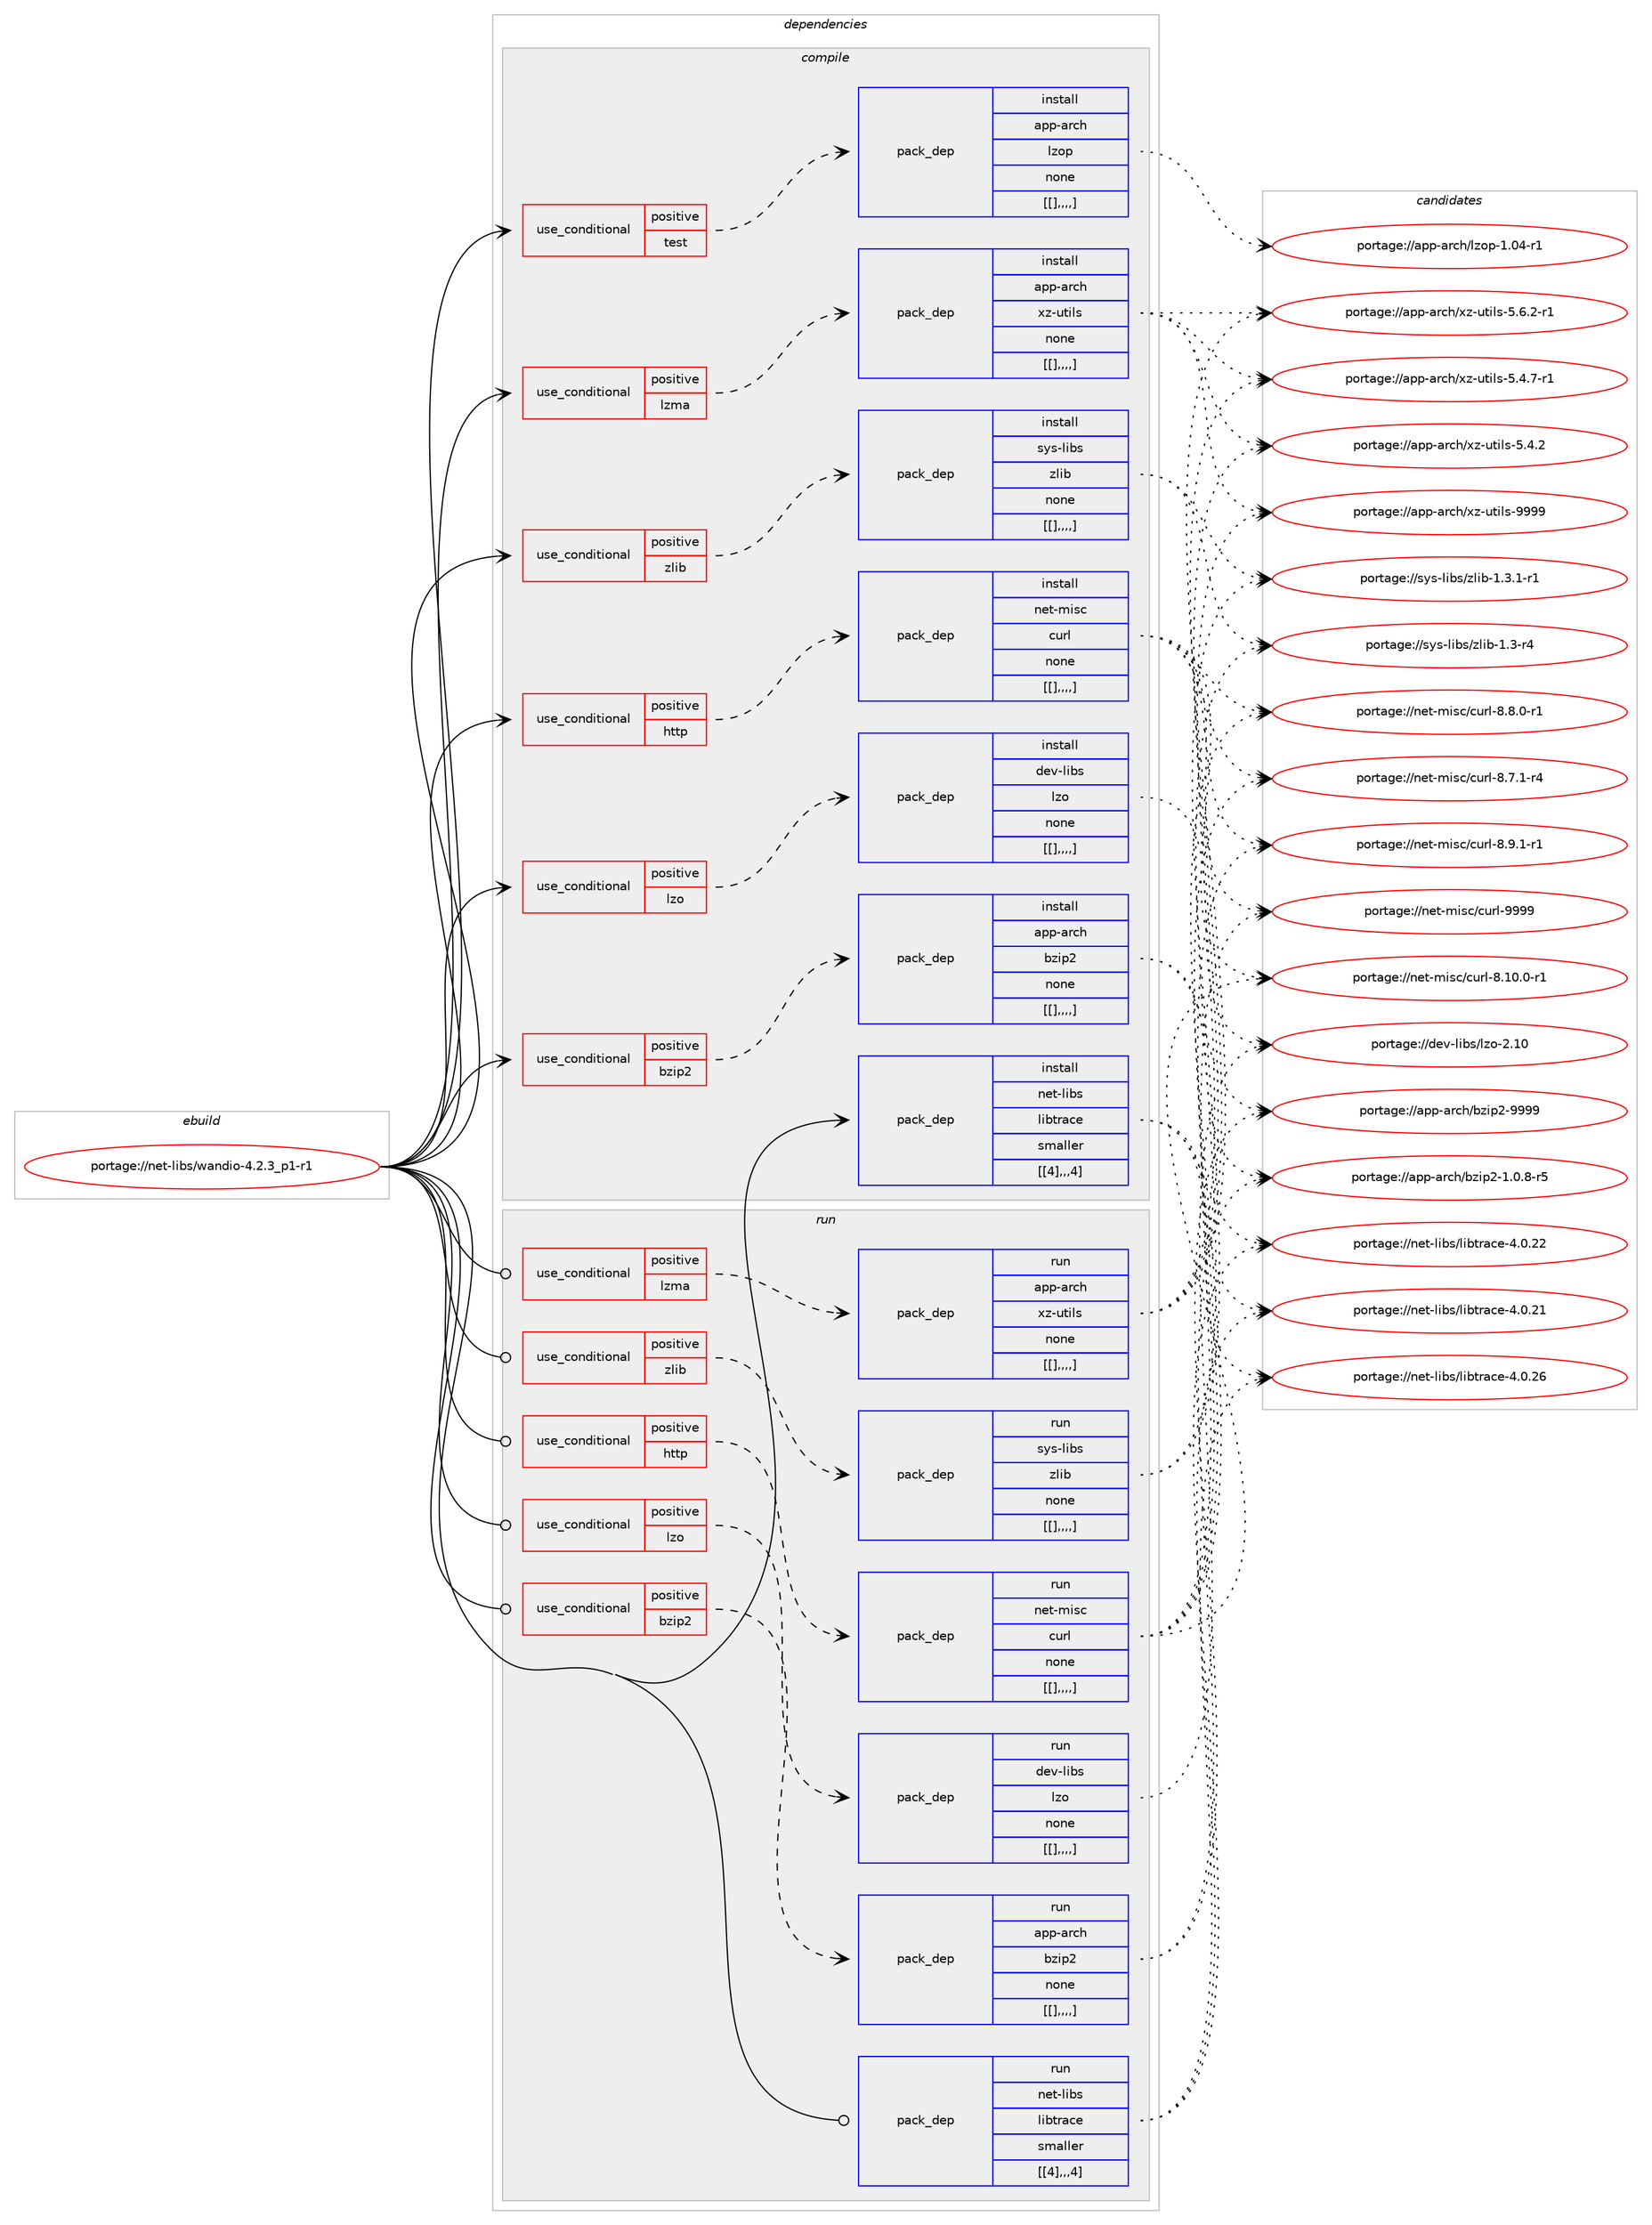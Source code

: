digraph prolog {

# *************
# Graph options
# *************

newrank=true;
concentrate=true;
compound=true;
graph [rankdir=LR,fontname=Helvetica,fontsize=10,ranksep=1.5];#, ranksep=2.5, nodesep=0.2];
edge  [arrowhead=vee];
node  [fontname=Helvetica,fontsize=10];

# **********
# The ebuild
# **********

subgraph cluster_leftcol {
color=gray;
label=<<i>ebuild</i>>;
id [label="portage://net-libs/wandio-4.2.3_p1-r1", color=red, width=4, href="../net-libs/wandio-4.2.3_p1-r1.svg"];
}

# ****************
# The dependencies
# ****************

subgraph cluster_midcol {
color=gray;
label=<<i>dependencies</i>>;
subgraph cluster_compile {
fillcolor="#eeeeee";
style=filled;
label=<<i>compile</i>>;
subgraph cond99366 {
dependency380767 [label=<<TABLE BORDER="0" CELLBORDER="1" CELLSPACING="0" CELLPADDING="4"><TR><TD ROWSPAN="3" CELLPADDING="10">use_conditional</TD></TR><TR><TD>positive</TD></TR><TR><TD>bzip2</TD></TR></TABLE>>, shape=none, color=red];
subgraph pack278579 {
dependency380768 [label=<<TABLE BORDER="0" CELLBORDER="1" CELLSPACING="0" CELLPADDING="4" WIDTH="220"><TR><TD ROWSPAN="6" CELLPADDING="30">pack_dep</TD></TR><TR><TD WIDTH="110">install</TD></TR><TR><TD>app-arch</TD></TR><TR><TD>bzip2</TD></TR><TR><TD>none</TD></TR><TR><TD>[[],,,,]</TD></TR></TABLE>>, shape=none, color=blue];
}
dependency380767:e -> dependency380768:w [weight=20,style="dashed",arrowhead="vee"];
}
id:e -> dependency380767:w [weight=20,style="solid",arrowhead="vee"];
subgraph cond99367 {
dependency380769 [label=<<TABLE BORDER="0" CELLBORDER="1" CELLSPACING="0" CELLPADDING="4"><TR><TD ROWSPAN="3" CELLPADDING="10">use_conditional</TD></TR><TR><TD>positive</TD></TR><TR><TD>http</TD></TR></TABLE>>, shape=none, color=red];
subgraph pack278580 {
dependency380770 [label=<<TABLE BORDER="0" CELLBORDER="1" CELLSPACING="0" CELLPADDING="4" WIDTH="220"><TR><TD ROWSPAN="6" CELLPADDING="30">pack_dep</TD></TR><TR><TD WIDTH="110">install</TD></TR><TR><TD>net-misc</TD></TR><TR><TD>curl</TD></TR><TR><TD>none</TD></TR><TR><TD>[[],,,,]</TD></TR></TABLE>>, shape=none, color=blue];
}
dependency380769:e -> dependency380770:w [weight=20,style="dashed",arrowhead="vee"];
}
id:e -> dependency380769:w [weight=20,style="solid",arrowhead="vee"];
subgraph cond99368 {
dependency380771 [label=<<TABLE BORDER="0" CELLBORDER="1" CELLSPACING="0" CELLPADDING="4"><TR><TD ROWSPAN="3" CELLPADDING="10">use_conditional</TD></TR><TR><TD>positive</TD></TR><TR><TD>lzma</TD></TR></TABLE>>, shape=none, color=red];
subgraph pack278581 {
dependency380772 [label=<<TABLE BORDER="0" CELLBORDER="1" CELLSPACING="0" CELLPADDING="4" WIDTH="220"><TR><TD ROWSPAN="6" CELLPADDING="30">pack_dep</TD></TR><TR><TD WIDTH="110">install</TD></TR><TR><TD>app-arch</TD></TR><TR><TD>xz-utils</TD></TR><TR><TD>none</TD></TR><TR><TD>[[],,,,]</TD></TR></TABLE>>, shape=none, color=blue];
}
dependency380771:e -> dependency380772:w [weight=20,style="dashed",arrowhead="vee"];
}
id:e -> dependency380771:w [weight=20,style="solid",arrowhead="vee"];
subgraph cond99369 {
dependency380773 [label=<<TABLE BORDER="0" CELLBORDER="1" CELLSPACING="0" CELLPADDING="4"><TR><TD ROWSPAN="3" CELLPADDING="10">use_conditional</TD></TR><TR><TD>positive</TD></TR><TR><TD>lzo</TD></TR></TABLE>>, shape=none, color=red];
subgraph pack278582 {
dependency380774 [label=<<TABLE BORDER="0" CELLBORDER="1" CELLSPACING="0" CELLPADDING="4" WIDTH="220"><TR><TD ROWSPAN="6" CELLPADDING="30">pack_dep</TD></TR><TR><TD WIDTH="110">install</TD></TR><TR><TD>dev-libs</TD></TR><TR><TD>lzo</TD></TR><TR><TD>none</TD></TR><TR><TD>[[],,,,]</TD></TR></TABLE>>, shape=none, color=blue];
}
dependency380773:e -> dependency380774:w [weight=20,style="dashed",arrowhead="vee"];
}
id:e -> dependency380773:w [weight=20,style="solid",arrowhead="vee"];
subgraph cond99370 {
dependency380775 [label=<<TABLE BORDER="0" CELLBORDER="1" CELLSPACING="0" CELLPADDING="4"><TR><TD ROWSPAN="3" CELLPADDING="10">use_conditional</TD></TR><TR><TD>positive</TD></TR><TR><TD>test</TD></TR></TABLE>>, shape=none, color=red];
subgraph pack278583 {
dependency380776 [label=<<TABLE BORDER="0" CELLBORDER="1" CELLSPACING="0" CELLPADDING="4" WIDTH="220"><TR><TD ROWSPAN="6" CELLPADDING="30">pack_dep</TD></TR><TR><TD WIDTH="110">install</TD></TR><TR><TD>app-arch</TD></TR><TR><TD>lzop</TD></TR><TR><TD>none</TD></TR><TR><TD>[[],,,,]</TD></TR></TABLE>>, shape=none, color=blue];
}
dependency380775:e -> dependency380776:w [weight=20,style="dashed",arrowhead="vee"];
}
id:e -> dependency380775:w [weight=20,style="solid",arrowhead="vee"];
subgraph cond99371 {
dependency380777 [label=<<TABLE BORDER="0" CELLBORDER="1" CELLSPACING="0" CELLPADDING="4"><TR><TD ROWSPAN="3" CELLPADDING="10">use_conditional</TD></TR><TR><TD>positive</TD></TR><TR><TD>zlib</TD></TR></TABLE>>, shape=none, color=red];
subgraph pack278584 {
dependency380778 [label=<<TABLE BORDER="0" CELLBORDER="1" CELLSPACING="0" CELLPADDING="4" WIDTH="220"><TR><TD ROWSPAN="6" CELLPADDING="30">pack_dep</TD></TR><TR><TD WIDTH="110">install</TD></TR><TR><TD>sys-libs</TD></TR><TR><TD>zlib</TD></TR><TR><TD>none</TD></TR><TR><TD>[[],,,,]</TD></TR></TABLE>>, shape=none, color=blue];
}
dependency380777:e -> dependency380778:w [weight=20,style="dashed",arrowhead="vee"];
}
id:e -> dependency380777:w [weight=20,style="solid",arrowhead="vee"];
subgraph pack278585 {
dependency380779 [label=<<TABLE BORDER="0" CELLBORDER="1" CELLSPACING="0" CELLPADDING="4" WIDTH="220"><TR><TD ROWSPAN="6" CELLPADDING="30">pack_dep</TD></TR><TR><TD WIDTH="110">install</TD></TR><TR><TD>net-libs</TD></TR><TR><TD>libtrace</TD></TR><TR><TD>smaller</TD></TR><TR><TD>[[4],,,4]</TD></TR></TABLE>>, shape=none, color=blue];
}
id:e -> dependency380779:w [weight=20,style="solid",arrowhead="vee"];
}
subgraph cluster_compileandrun {
fillcolor="#eeeeee";
style=filled;
label=<<i>compile and run</i>>;
}
subgraph cluster_run {
fillcolor="#eeeeee";
style=filled;
label=<<i>run</i>>;
subgraph cond99372 {
dependency380780 [label=<<TABLE BORDER="0" CELLBORDER="1" CELLSPACING="0" CELLPADDING="4"><TR><TD ROWSPAN="3" CELLPADDING="10">use_conditional</TD></TR><TR><TD>positive</TD></TR><TR><TD>bzip2</TD></TR></TABLE>>, shape=none, color=red];
subgraph pack278586 {
dependency380781 [label=<<TABLE BORDER="0" CELLBORDER="1" CELLSPACING="0" CELLPADDING="4" WIDTH="220"><TR><TD ROWSPAN="6" CELLPADDING="30">pack_dep</TD></TR><TR><TD WIDTH="110">run</TD></TR><TR><TD>app-arch</TD></TR><TR><TD>bzip2</TD></TR><TR><TD>none</TD></TR><TR><TD>[[],,,,]</TD></TR></TABLE>>, shape=none, color=blue];
}
dependency380780:e -> dependency380781:w [weight=20,style="dashed",arrowhead="vee"];
}
id:e -> dependency380780:w [weight=20,style="solid",arrowhead="odot"];
subgraph cond99373 {
dependency380782 [label=<<TABLE BORDER="0" CELLBORDER="1" CELLSPACING="0" CELLPADDING="4"><TR><TD ROWSPAN="3" CELLPADDING="10">use_conditional</TD></TR><TR><TD>positive</TD></TR><TR><TD>http</TD></TR></TABLE>>, shape=none, color=red];
subgraph pack278587 {
dependency380783 [label=<<TABLE BORDER="0" CELLBORDER="1" CELLSPACING="0" CELLPADDING="4" WIDTH="220"><TR><TD ROWSPAN="6" CELLPADDING="30">pack_dep</TD></TR><TR><TD WIDTH="110">run</TD></TR><TR><TD>net-misc</TD></TR><TR><TD>curl</TD></TR><TR><TD>none</TD></TR><TR><TD>[[],,,,]</TD></TR></TABLE>>, shape=none, color=blue];
}
dependency380782:e -> dependency380783:w [weight=20,style="dashed",arrowhead="vee"];
}
id:e -> dependency380782:w [weight=20,style="solid",arrowhead="odot"];
subgraph cond99374 {
dependency380784 [label=<<TABLE BORDER="0" CELLBORDER="1" CELLSPACING="0" CELLPADDING="4"><TR><TD ROWSPAN="3" CELLPADDING="10">use_conditional</TD></TR><TR><TD>positive</TD></TR><TR><TD>lzma</TD></TR></TABLE>>, shape=none, color=red];
subgraph pack278588 {
dependency380785 [label=<<TABLE BORDER="0" CELLBORDER="1" CELLSPACING="0" CELLPADDING="4" WIDTH="220"><TR><TD ROWSPAN="6" CELLPADDING="30">pack_dep</TD></TR><TR><TD WIDTH="110">run</TD></TR><TR><TD>app-arch</TD></TR><TR><TD>xz-utils</TD></TR><TR><TD>none</TD></TR><TR><TD>[[],,,,]</TD></TR></TABLE>>, shape=none, color=blue];
}
dependency380784:e -> dependency380785:w [weight=20,style="dashed",arrowhead="vee"];
}
id:e -> dependency380784:w [weight=20,style="solid",arrowhead="odot"];
subgraph cond99375 {
dependency380786 [label=<<TABLE BORDER="0" CELLBORDER="1" CELLSPACING="0" CELLPADDING="4"><TR><TD ROWSPAN="3" CELLPADDING="10">use_conditional</TD></TR><TR><TD>positive</TD></TR><TR><TD>lzo</TD></TR></TABLE>>, shape=none, color=red];
subgraph pack278589 {
dependency380787 [label=<<TABLE BORDER="0" CELLBORDER="1" CELLSPACING="0" CELLPADDING="4" WIDTH="220"><TR><TD ROWSPAN="6" CELLPADDING="30">pack_dep</TD></TR><TR><TD WIDTH="110">run</TD></TR><TR><TD>dev-libs</TD></TR><TR><TD>lzo</TD></TR><TR><TD>none</TD></TR><TR><TD>[[],,,,]</TD></TR></TABLE>>, shape=none, color=blue];
}
dependency380786:e -> dependency380787:w [weight=20,style="dashed",arrowhead="vee"];
}
id:e -> dependency380786:w [weight=20,style="solid",arrowhead="odot"];
subgraph cond99376 {
dependency380788 [label=<<TABLE BORDER="0" CELLBORDER="1" CELLSPACING="0" CELLPADDING="4"><TR><TD ROWSPAN="3" CELLPADDING="10">use_conditional</TD></TR><TR><TD>positive</TD></TR><TR><TD>zlib</TD></TR></TABLE>>, shape=none, color=red];
subgraph pack278590 {
dependency380789 [label=<<TABLE BORDER="0" CELLBORDER="1" CELLSPACING="0" CELLPADDING="4" WIDTH="220"><TR><TD ROWSPAN="6" CELLPADDING="30">pack_dep</TD></TR><TR><TD WIDTH="110">run</TD></TR><TR><TD>sys-libs</TD></TR><TR><TD>zlib</TD></TR><TR><TD>none</TD></TR><TR><TD>[[],,,,]</TD></TR></TABLE>>, shape=none, color=blue];
}
dependency380788:e -> dependency380789:w [weight=20,style="dashed",arrowhead="vee"];
}
id:e -> dependency380788:w [weight=20,style="solid",arrowhead="odot"];
subgraph pack278591 {
dependency380790 [label=<<TABLE BORDER="0" CELLBORDER="1" CELLSPACING="0" CELLPADDING="4" WIDTH="220"><TR><TD ROWSPAN="6" CELLPADDING="30">pack_dep</TD></TR><TR><TD WIDTH="110">run</TD></TR><TR><TD>net-libs</TD></TR><TR><TD>libtrace</TD></TR><TR><TD>smaller</TD></TR><TR><TD>[[4],,,4]</TD></TR></TABLE>>, shape=none, color=blue];
}
id:e -> dependency380790:w [weight=20,style="solid",arrowhead="odot"];
}
}

# **************
# The candidates
# **************

subgraph cluster_choices {
rank=same;
color=gray;
label=<<i>candidates</i>>;

subgraph choice278579 {
color=black;
nodesep=1;
choice971121124597114991044798122105112504557575757 [label="portage://app-arch/bzip2-9999", color=red, width=4,href="../app-arch/bzip2-9999.svg"];
choice971121124597114991044798122105112504549464846564511453 [label="portage://app-arch/bzip2-1.0.8-r5", color=red, width=4,href="../app-arch/bzip2-1.0.8-r5.svg"];
dependency380768:e -> choice971121124597114991044798122105112504557575757:w [style=dotted,weight="100"];
dependency380768:e -> choice971121124597114991044798122105112504549464846564511453:w [style=dotted,weight="100"];
}
subgraph choice278580 {
color=black;
nodesep=1;
choice110101116451091051159947991171141084557575757 [label="portage://net-misc/curl-9999", color=red, width=4,href="../net-misc/curl-9999.svg"];
choice11010111645109105115994799117114108455646494846484511449 [label="portage://net-misc/curl-8.10.0-r1", color=red, width=4,href="../net-misc/curl-8.10.0-r1.svg"];
choice110101116451091051159947991171141084556465746494511449 [label="portage://net-misc/curl-8.9.1-r1", color=red, width=4,href="../net-misc/curl-8.9.1-r1.svg"];
choice110101116451091051159947991171141084556465646484511449 [label="portage://net-misc/curl-8.8.0-r1", color=red, width=4,href="../net-misc/curl-8.8.0-r1.svg"];
choice110101116451091051159947991171141084556465546494511452 [label="portage://net-misc/curl-8.7.1-r4", color=red, width=4,href="../net-misc/curl-8.7.1-r4.svg"];
dependency380770:e -> choice110101116451091051159947991171141084557575757:w [style=dotted,weight="100"];
dependency380770:e -> choice11010111645109105115994799117114108455646494846484511449:w [style=dotted,weight="100"];
dependency380770:e -> choice110101116451091051159947991171141084556465746494511449:w [style=dotted,weight="100"];
dependency380770:e -> choice110101116451091051159947991171141084556465646484511449:w [style=dotted,weight="100"];
dependency380770:e -> choice110101116451091051159947991171141084556465546494511452:w [style=dotted,weight="100"];
}
subgraph choice278581 {
color=black;
nodesep=1;
choice9711211245971149910447120122451171161051081154557575757 [label="portage://app-arch/xz-utils-9999", color=red, width=4,href="../app-arch/xz-utils-9999.svg"];
choice9711211245971149910447120122451171161051081154553465446504511449 [label="portage://app-arch/xz-utils-5.6.2-r1", color=red, width=4,href="../app-arch/xz-utils-5.6.2-r1.svg"];
choice9711211245971149910447120122451171161051081154553465246554511449 [label="portage://app-arch/xz-utils-5.4.7-r1", color=red, width=4,href="../app-arch/xz-utils-5.4.7-r1.svg"];
choice971121124597114991044712012245117116105108115455346524650 [label="portage://app-arch/xz-utils-5.4.2", color=red, width=4,href="../app-arch/xz-utils-5.4.2.svg"];
dependency380772:e -> choice9711211245971149910447120122451171161051081154557575757:w [style=dotted,weight="100"];
dependency380772:e -> choice9711211245971149910447120122451171161051081154553465446504511449:w [style=dotted,weight="100"];
dependency380772:e -> choice9711211245971149910447120122451171161051081154553465246554511449:w [style=dotted,weight="100"];
dependency380772:e -> choice971121124597114991044712012245117116105108115455346524650:w [style=dotted,weight="100"];
}
subgraph choice278582 {
color=black;
nodesep=1;
choice1001011184510810598115471081221114550464948 [label="portage://dev-libs/lzo-2.10", color=red, width=4,href="../dev-libs/lzo-2.10.svg"];
dependency380774:e -> choice1001011184510810598115471081221114550464948:w [style=dotted,weight="100"];
}
subgraph choice278583 {
color=black;
nodesep=1;
choice971121124597114991044710812211111245494648524511449 [label="portage://app-arch/lzop-1.04-r1", color=red, width=4,href="../app-arch/lzop-1.04-r1.svg"];
dependency380776:e -> choice971121124597114991044710812211111245494648524511449:w [style=dotted,weight="100"];
}
subgraph choice278584 {
color=black;
nodesep=1;
choice115121115451081059811547122108105984549465146494511449 [label="portage://sys-libs/zlib-1.3.1-r1", color=red, width=4,href="../sys-libs/zlib-1.3.1-r1.svg"];
choice11512111545108105981154712210810598454946514511452 [label="portage://sys-libs/zlib-1.3-r4", color=red, width=4,href="../sys-libs/zlib-1.3-r4.svg"];
dependency380778:e -> choice115121115451081059811547122108105984549465146494511449:w [style=dotted,weight="100"];
dependency380778:e -> choice11512111545108105981154712210810598454946514511452:w [style=dotted,weight="100"];
}
subgraph choice278585 {
color=black;
nodesep=1;
choice11010111645108105981154710810598116114979910145524648465054 [label="portage://net-libs/libtrace-4.0.26", color=red, width=4,href="../net-libs/libtrace-4.0.26.svg"];
choice11010111645108105981154710810598116114979910145524648465050 [label="portage://net-libs/libtrace-4.0.22", color=red, width=4,href="../net-libs/libtrace-4.0.22.svg"];
choice11010111645108105981154710810598116114979910145524648465049 [label="portage://net-libs/libtrace-4.0.21", color=red, width=4,href="../net-libs/libtrace-4.0.21.svg"];
dependency380779:e -> choice11010111645108105981154710810598116114979910145524648465054:w [style=dotted,weight="100"];
dependency380779:e -> choice11010111645108105981154710810598116114979910145524648465050:w [style=dotted,weight="100"];
dependency380779:e -> choice11010111645108105981154710810598116114979910145524648465049:w [style=dotted,weight="100"];
}
subgraph choice278586 {
color=black;
nodesep=1;
choice971121124597114991044798122105112504557575757 [label="portage://app-arch/bzip2-9999", color=red, width=4,href="../app-arch/bzip2-9999.svg"];
choice971121124597114991044798122105112504549464846564511453 [label="portage://app-arch/bzip2-1.0.8-r5", color=red, width=4,href="../app-arch/bzip2-1.0.8-r5.svg"];
dependency380781:e -> choice971121124597114991044798122105112504557575757:w [style=dotted,weight="100"];
dependency380781:e -> choice971121124597114991044798122105112504549464846564511453:w [style=dotted,weight="100"];
}
subgraph choice278587 {
color=black;
nodesep=1;
choice110101116451091051159947991171141084557575757 [label="portage://net-misc/curl-9999", color=red, width=4,href="../net-misc/curl-9999.svg"];
choice11010111645109105115994799117114108455646494846484511449 [label="portage://net-misc/curl-8.10.0-r1", color=red, width=4,href="../net-misc/curl-8.10.0-r1.svg"];
choice110101116451091051159947991171141084556465746494511449 [label="portage://net-misc/curl-8.9.1-r1", color=red, width=4,href="../net-misc/curl-8.9.1-r1.svg"];
choice110101116451091051159947991171141084556465646484511449 [label="portage://net-misc/curl-8.8.0-r1", color=red, width=4,href="../net-misc/curl-8.8.0-r1.svg"];
choice110101116451091051159947991171141084556465546494511452 [label="portage://net-misc/curl-8.7.1-r4", color=red, width=4,href="../net-misc/curl-8.7.1-r4.svg"];
dependency380783:e -> choice110101116451091051159947991171141084557575757:w [style=dotted,weight="100"];
dependency380783:e -> choice11010111645109105115994799117114108455646494846484511449:w [style=dotted,weight="100"];
dependency380783:e -> choice110101116451091051159947991171141084556465746494511449:w [style=dotted,weight="100"];
dependency380783:e -> choice110101116451091051159947991171141084556465646484511449:w [style=dotted,weight="100"];
dependency380783:e -> choice110101116451091051159947991171141084556465546494511452:w [style=dotted,weight="100"];
}
subgraph choice278588 {
color=black;
nodesep=1;
choice9711211245971149910447120122451171161051081154557575757 [label="portage://app-arch/xz-utils-9999", color=red, width=4,href="../app-arch/xz-utils-9999.svg"];
choice9711211245971149910447120122451171161051081154553465446504511449 [label="portage://app-arch/xz-utils-5.6.2-r1", color=red, width=4,href="../app-arch/xz-utils-5.6.2-r1.svg"];
choice9711211245971149910447120122451171161051081154553465246554511449 [label="portage://app-arch/xz-utils-5.4.7-r1", color=red, width=4,href="../app-arch/xz-utils-5.4.7-r1.svg"];
choice971121124597114991044712012245117116105108115455346524650 [label="portage://app-arch/xz-utils-5.4.2", color=red, width=4,href="../app-arch/xz-utils-5.4.2.svg"];
dependency380785:e -> choice9711211245971149910447120122451171161051081154557575757:w [style=dotted,weight="100"];
dependency380785:e -> choice9711211245971149910447120122451171161051081154553465446504511449:w [style=dotted,weight="100"];
dependency380785:e -> choice9711211245971149910447120122451171161051081154553465246554511449:w [style=dotted,weight="100"];
dependency380785:e -> choice971121124597114991044712012245117116105108115455346524650:w [style=dotted,weight="100"];
}
subgraph choice278589 {
color=black;
nodesep=1;
choice1001011184510810598115471081221114550464948 [label="portage://dev-libs/lzo-2.10", color=red, width=4,href="../dev-libs/lzo-2.10.svg"];
dependency380787:e -> choice1001011184510810598115471081221114550464948:w [style=dotted,weight="100"];
}
subgraph choice278590 {
color=black;
nodesep=1;
choice115121115451081059811547122108105984549465146494511449 [label="portage://sys-libs/zlib-1.3.1-r1", color=red, width=4,href="../sys-libs/zlib-1.3.1-r1.svg"];
choice11512111545108105981154712210810598454946514511452 [label="portage://sys-libs/zlib-1.3-r4", color=red, width=4,href="../sys-libs/zlib-1.3-r4.svg"];
dependency380789:e -> choice115121115451081059811547122108105984549465146494511449:w [style=dotted,weight="100"];
dependency380789:e -> choice11512111545108105981154712210810598454946514511452:w [style=dotted,weight="100"];
}
subgraph choice278591 {
color=black;
nodesep=1;
choice11010111645108105981154710810598116114979910145524648465054 [label="portage://net-libs/libtrace-4.0.26", color=red, width=4,href="../net-libs/libtrace-4.0.26.svg"];
choice11010111645108105981154710810598116114979910145524648465050 [label="portage://net-libs/libtrace-4.0.22", color=red, width=4,href="../net-libs/libtrace-4.0.22.svg"];
choice11010111645108105981154710810598116114979910145524648465049 [label="portage://net-libs/libtrace-4.0.21", color=red, width=4,href="../net-libs/libtrace-4.0.21.svg"];
dependency380790:e -> choice11010111645108105981154710810598116114979910145524648465054:w [style=dotted,weight="100"];
dependency380790:e -> choice11010111645108105981154710810598116114979910145524648465050:w [style=dotted,weight="100"];
dependency380790:e -> choice11010111645108105981154710810598116114979910145524648465049:w [style=dotted,weight="100"];
}
}

}
